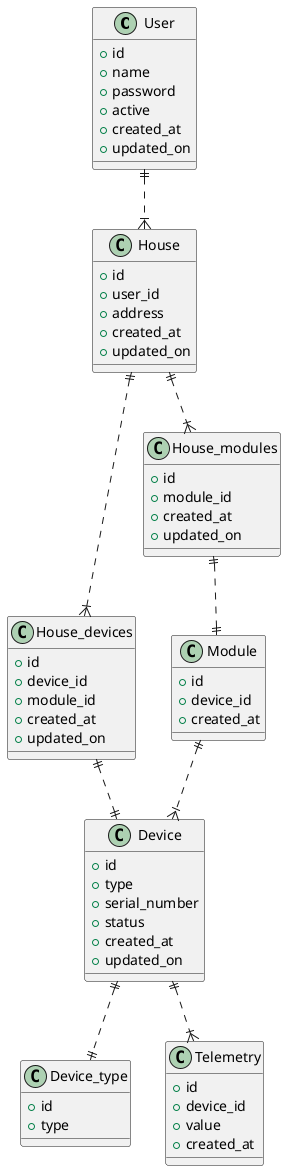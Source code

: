 @startuml

class User {
+ id
+ name
+password
+active
+created_at
+updated_on
}

class House{
+ id
+ user_id
+ address
+ created_at
+ updated_on
}

class House_devices{
+ id
+ device_id
+ module_id
+ created_at
+ updated_on
}

class House_modules{
+ id
+ module_id
+ created_at
+ updated_on
}

class Device {
+ id
+ type
+ serial_number
+ status
+ created_at
+ updated_on
}

class Device_type{
+ id
+ type
}

class Telemetry{
+ id
+ device_id
+ value
+ created_at
}

class Module{
+ id
+ device_id
+ created_at
}

User ||..|{ House
House||..|{ House_devices
House||..|{ House_modules
House_modules||..|| Module
Module||..|{ Device
House_devices||..|| Device
Device ||..|| Device_type
Device ||..|{ Telemetry

@enduml